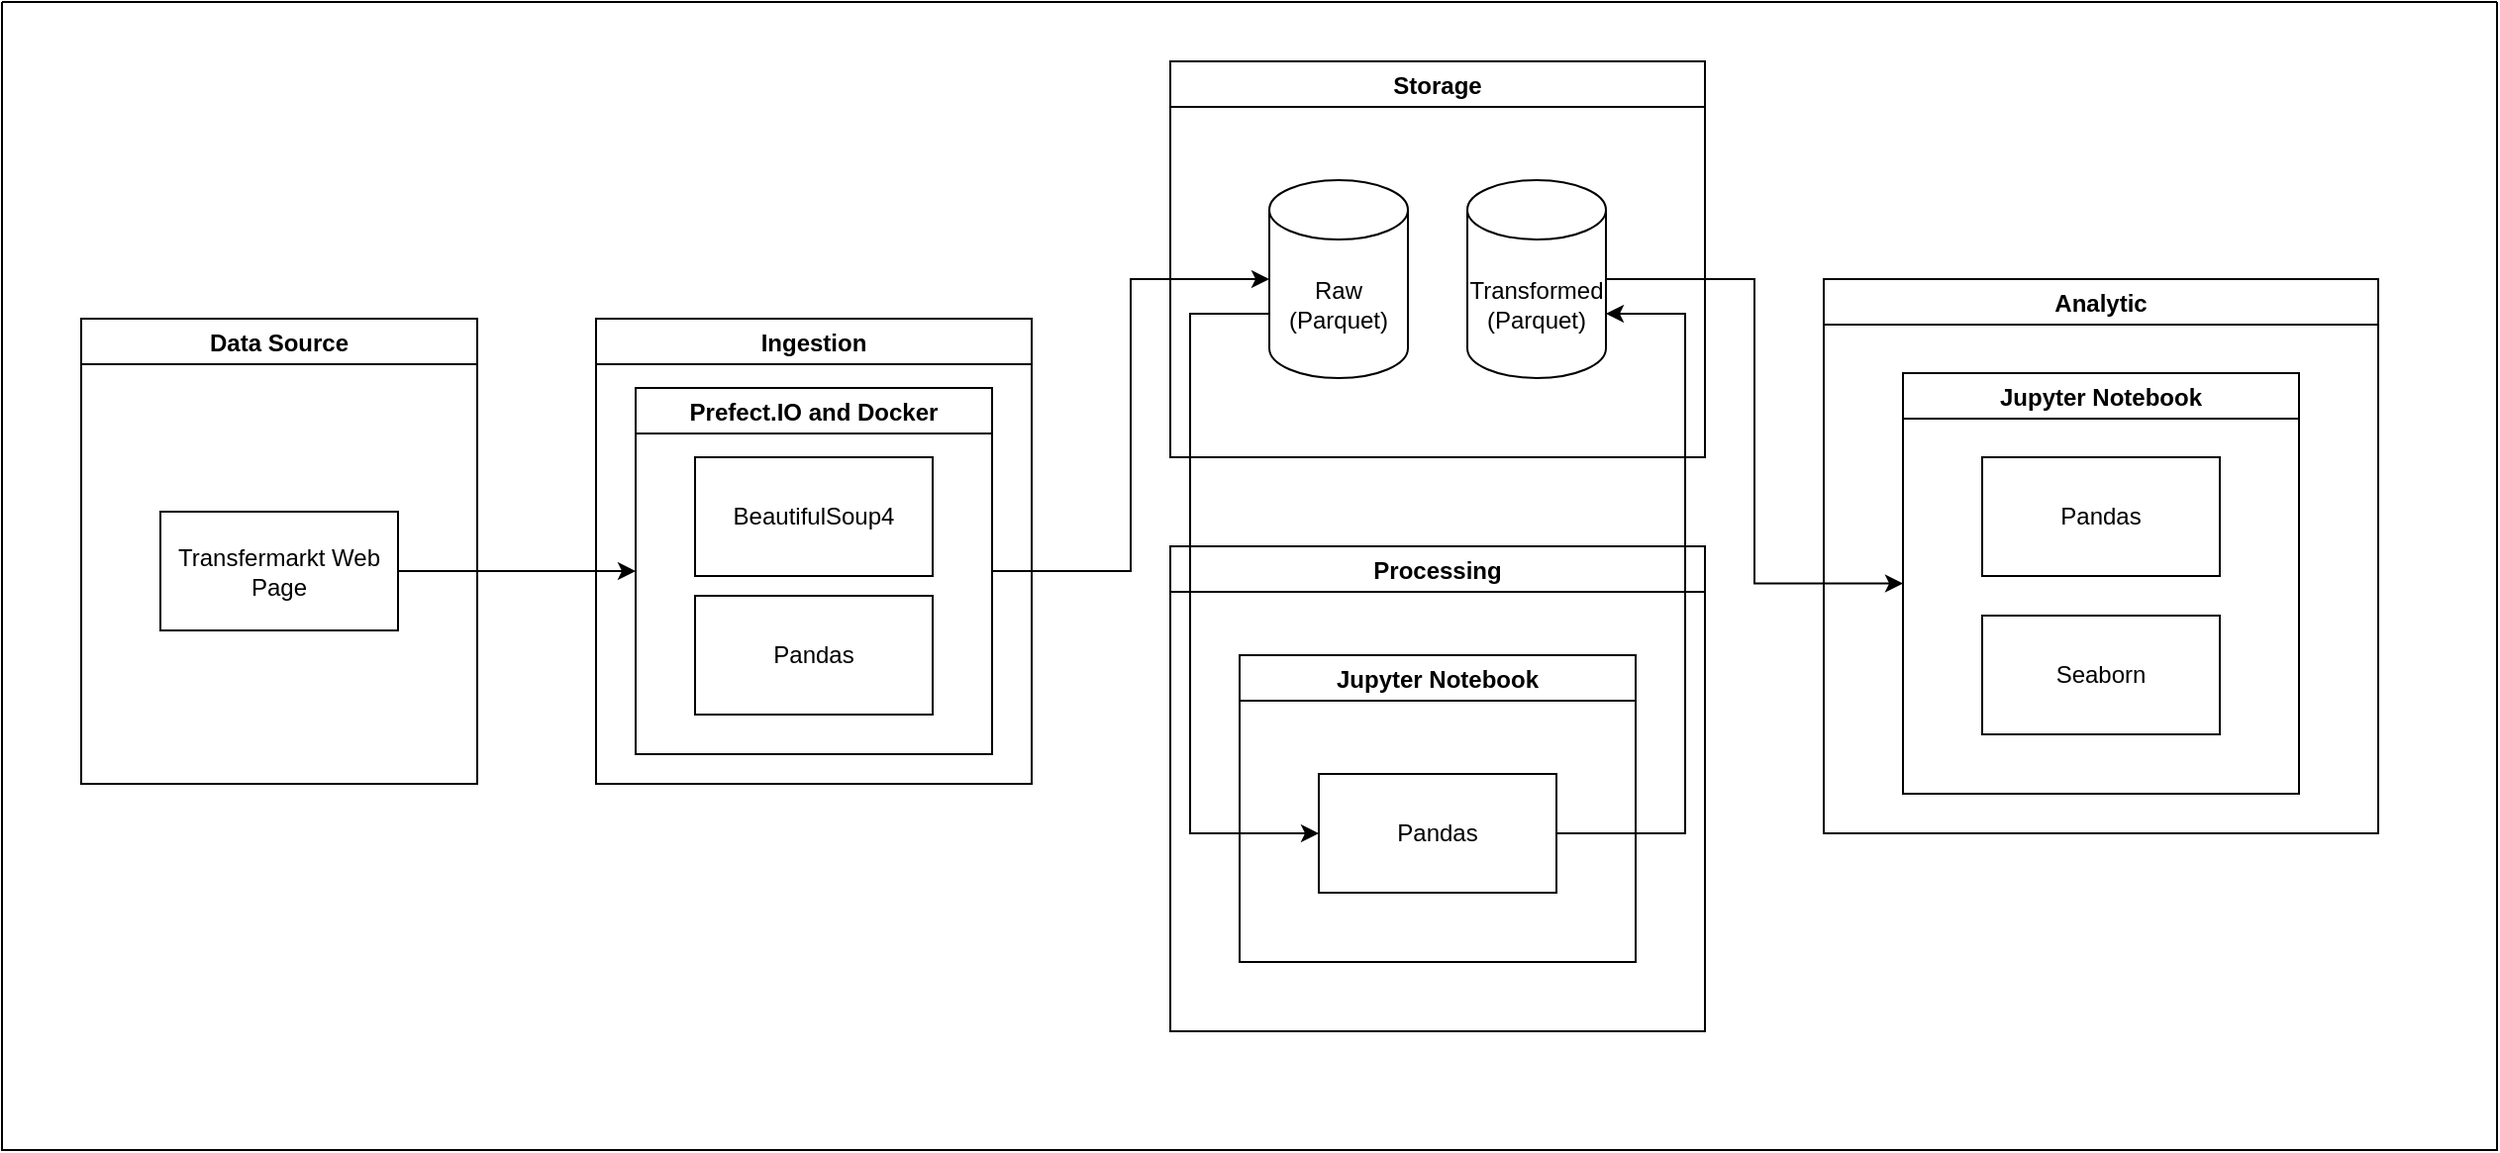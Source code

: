 <mxfile version="20.2.2" type="device"><diagram id="Iu5dUhD2dEgaDtSNjb6_" name="Page-1"><mxGraphModel dx="1350" dy="839" grid="1" gridSize="10" guides="1" tooltips="1" connect="1" arrows="1" fold="1" page="1" pageScale="1" pageWidth="827" pageHeight="1169" math="0" shadow="0"><root><mxCell id="0"/><mxCell id="1" parent="0"/><mxCell id="n5CP5RAGd375EXOsZfTp-1" value="" style="swimlane;startSize=0;" vertex="1" parent="1"><mxGeometry x="160" y="110" width="1260" height="580" as="geometry"/></mxCell><mxCell id="n5CP5RAGd375EXOsZfTp-3" value="Data Source" style="swimlane;" vertex="1" parent="n5CP5RAGd375EXOsZfTp-1"><mxGeometry x="40" y="160" width="200" height="235" as="geometry"><mxRectangle x="120" y="25" width="110" height="30" as="alternateBounds"/></mxGeometry></mxCell><mxCell id="n5CP5RAGd375EXOsZfTp-4" value="Transfermarkt Web Page" style="rounded=0;whiteSpace=wrap;html=1;" vertex="1" parent="n5CP5RAGd375EXOsZfTp-3"><mxGeometry x="40" y="97.5" width="120" height="60" as="geometry"/></mxCell><mxCell id="n5CP5RAGd375EXOsZfTp-5" value="Ingestion" style="swimlane;" vertex="1" parent="n5CP5RAGd375EXOsZfTp-1"><mxGeometry x="300" y="160" width="220" height="235" as="geometry"/></mxCell><mxCell id="n5CP5RAGd375EXOsZfTp-11" value="Prefect.IO and Docker" style="swimlane;" vertex="1" parent="n5CP5RAGd375EXOsZfTp-5"><mxGeometry x="20" y="35" width="180" height="185" as="geometry"/></mxCell><mxCell id="n5CP5RAGd375EXOsZfTp-12" value="BeautifulSoup4" style="rounded=0;whiteSpace=wrap;html=1;" vertex="1" parent="n5CP5RAGd375EXOsZfTp-11"><mxGeometry x="30" y="35" width="120" height="60" as="geometry"/></mxCell><mxCell id="n5CP5RAGd375EXOsZfTp-13" value="Pandas" style="rounded=0;whiteSpace=wrap;html=1;" vertex="1" parent="n5CP5RAGd375EXOsZfTp-11"><mxGeometry x="30" y="105" width="120" height="60" as="geometry"/></mxCell><mxCell id="n5CP5RAGd375EXOsZfTp-14" value="" style="endArrow=classic;html=1;rounded=0;exitX=1;exitY=0.5;exitDx=0;exitDy=0;entryX=0;entryY=0.5;entryDx=0;entryDy=0;" edge="1" parent="n5CP5RAGd375EXOsZfTp-1" source="n5CP5RAGd375EXOsZfTp-4" target="n5CP5RAGd375EXOsZfTp-11"><mxGeometry width="50" height="50" relative="1" as="geometry"><mxPoint x="480" y="355" as="sourcePoint"/><mxPoint x="530" y="305" as="targetPoint"/></mxGeometry></mxCell><mxCell id="n5CP5RAGd375EXOsZfTp-15" value="Processing" style="swimlane;" vertex="1" parent="n5CP5RAGd375EXOsZfTp-1"><mxGeometry x="590" y="275" width="270" height="245" as="geometry"/></mxCell><mxCell id="n5CP5RAGd375EXOsZfTp-18" value="Jupyter Notebook" style="swimlane;" vertex="1" parent="n5CP5RAGd375EXOsZfTp-15"><mxGeometry x="35" y="55" width="200" height="155" as="geometry"/></mxCell><mxCell id="n5CP5RAGd375EXOsZfTp-19" value="Pandas" style="rounded=0;whiteSpace=wrap;html=1;" vertex="1" parent="n5CP5RAGd375EXOsZfTp-18"><mxGeometry x="40" y="60" width="120" height="60" as="geometry"/></mxCell><mxCell id="n5CP5RAGd375EXOsZfTp-24" value="Analytic" style="swimlane;" vertex="1" parent="n5CP5RAGd375EXOsZfTp-1"><mxGeometry x="920" y="140" width="280" height="280" as="geometry"/></mxCell><mxCell id="n5CP5RAGd375EXOsZfTp-25" value="Jupyter Notebook" style="swimlane;" vertex="1" parent="n5CP5RAGd375EXOsZfTp-24"><mxGeometry x="40" y="47.5" width="200" height="212.5" as="geometry"/></mxCell><mxCell id="n5CP5RAGd375EXOsZfTp-26" value="Pandas" style="rounded=0;whiteSpace=wrap;html=1;" vertex="1" parent="n5CP5RAGd375EXOsZfTp-25"><mxGeometry x="40" y="42.5" width="120" height="60" as="geometry"/></mxCell><mxCell id="n5CP5RAGd375EXOsZfTp-27" value="Seaborn" style="rounded=0;whiteSpace=wrap;html=1;" vertex="1" parent="n5CP5RAGd375EXOsZfTp-25"><mxGeometry x="40" y="122.5" width="120" height="60" as="geometry"/></mxCell><mxCell id="n5CP5RAGd375EXOsZfTp-7" value="Storage" style="swimlane;" vertex="1" parent="1"><mxGeometry x="750" y="140" width="270" height="200" as="geometry"/></mxCell><mxCell id="n5CP5RAGd375EXOsZfTp-9" value="Raw (Parquet)" style="shape=cylinder3;whiteSpace=wrap;html=1;boundedLbl=1;backgroundOutline=1;size=15;" vertex="1" parent="n5CP5RAGd375EXOsZfTp-7"><mxGeometry x="50" y="60" width="70" height="100" as="geometry"/></mxCell><mxCell id="n5CP5RAGd375EXOsZfTp-10" value="Transformed (Parquet)" style="shape=cylinder3;whiteSpace=wrap;html=1;boundedLbl=1;backgroundOutline=1;size=15;" vertex="1" parent="n5CP5RAGd375EXOsZfTp-7"><mxGeometry x="150" y="60" width="70" height="100" as="geometry"/></mxCell><mxCell id="n5CP5RAGd375EXOsZfTp-21" style="edgeStyle=orthogonalEdgeStyle;rounded=0;orthogonalLoop=1;jettySize=auto;html=1;exitX=0;exitY=0;exitDx=0;exitDy=67.5;exitPerimeter=0;entryX=0;entryY=0.5;entryDx=0;entryDy=0;" edge="1" parent="1" source="n5CP5RAGd375EXOsZfTp-9" target="n5CP5RAGd375EXOsZfTp-19"><mxGeometry relative="1" as="geometry"><Array as="points"><mxPoint x="760" y="268"/><mxPoint x="760" y="530"/></Array></mxGeometry></mxCell><mxCell id="n5CP5RAGd375EXOsZfTp-22" style="edgeStyle=orthogonalEdgeStyle;rounded=0;orthogonalLoop=1;jettySize=auto;html=1;exitX=1;exitY=0.5;exitDx=0;exitDy=0;entryX=1;entryY=0;entryDx=0;entryDy=67.5;entryPerimeter=0;" edge="1" parent="1" source="n5CP5RAGd375EXOsZfTp-19" target="n5CP5RAGd375EXOsZfTp-10"><mxGeometry relative="1" as="geometry"><Array as="points"><mxPoint x="1010" y="530"/><mxPoint x="1010" y="268"/></Array></mxGeometry></mxCell><mxCell id="n5CP5RAGd375EXOsZfTp-23" style="edgeStyle=orthogonalEdgeStyle;rounded=0;orthogonalLoop=1;jettySize=auto;html=1;exitX=1;exitY=0.5;exitDx=0;exitDy=0;entryX=0;entryY=0.5;entryDx=0;entryDy=0;entryPerimeter=0;" edge="1" parent="1" source="n5CP5RAGd375EXOsZfTp-11" target="n5CP5RAGd375EXOsZfTp-9"><mxGeometry relative="1" as="geometry"/></mxCell><mxCell id="n5CP5RAGd375EXOsZfTp-28" style="edgeStyle=orthogonalEdgeStyle;rounded=0;orthogonalLoop=1;jettySize=auto;html=1;exitX=1;exitY=0.5;exitDx=0;exitDy=0;exitPerimeter=0;entryX=0;entryY=0.5;entryDx=0;entryDy=0;" edge="1" parent="1" source="n5CP5RAGd375EXOsZfTp-10" target="n5CP5RAGd375EXOsZfTp-25"><mxGeometry relative="1" as="geometry"/></mxCell></root></mxGraphModel></diagram></mxfile>